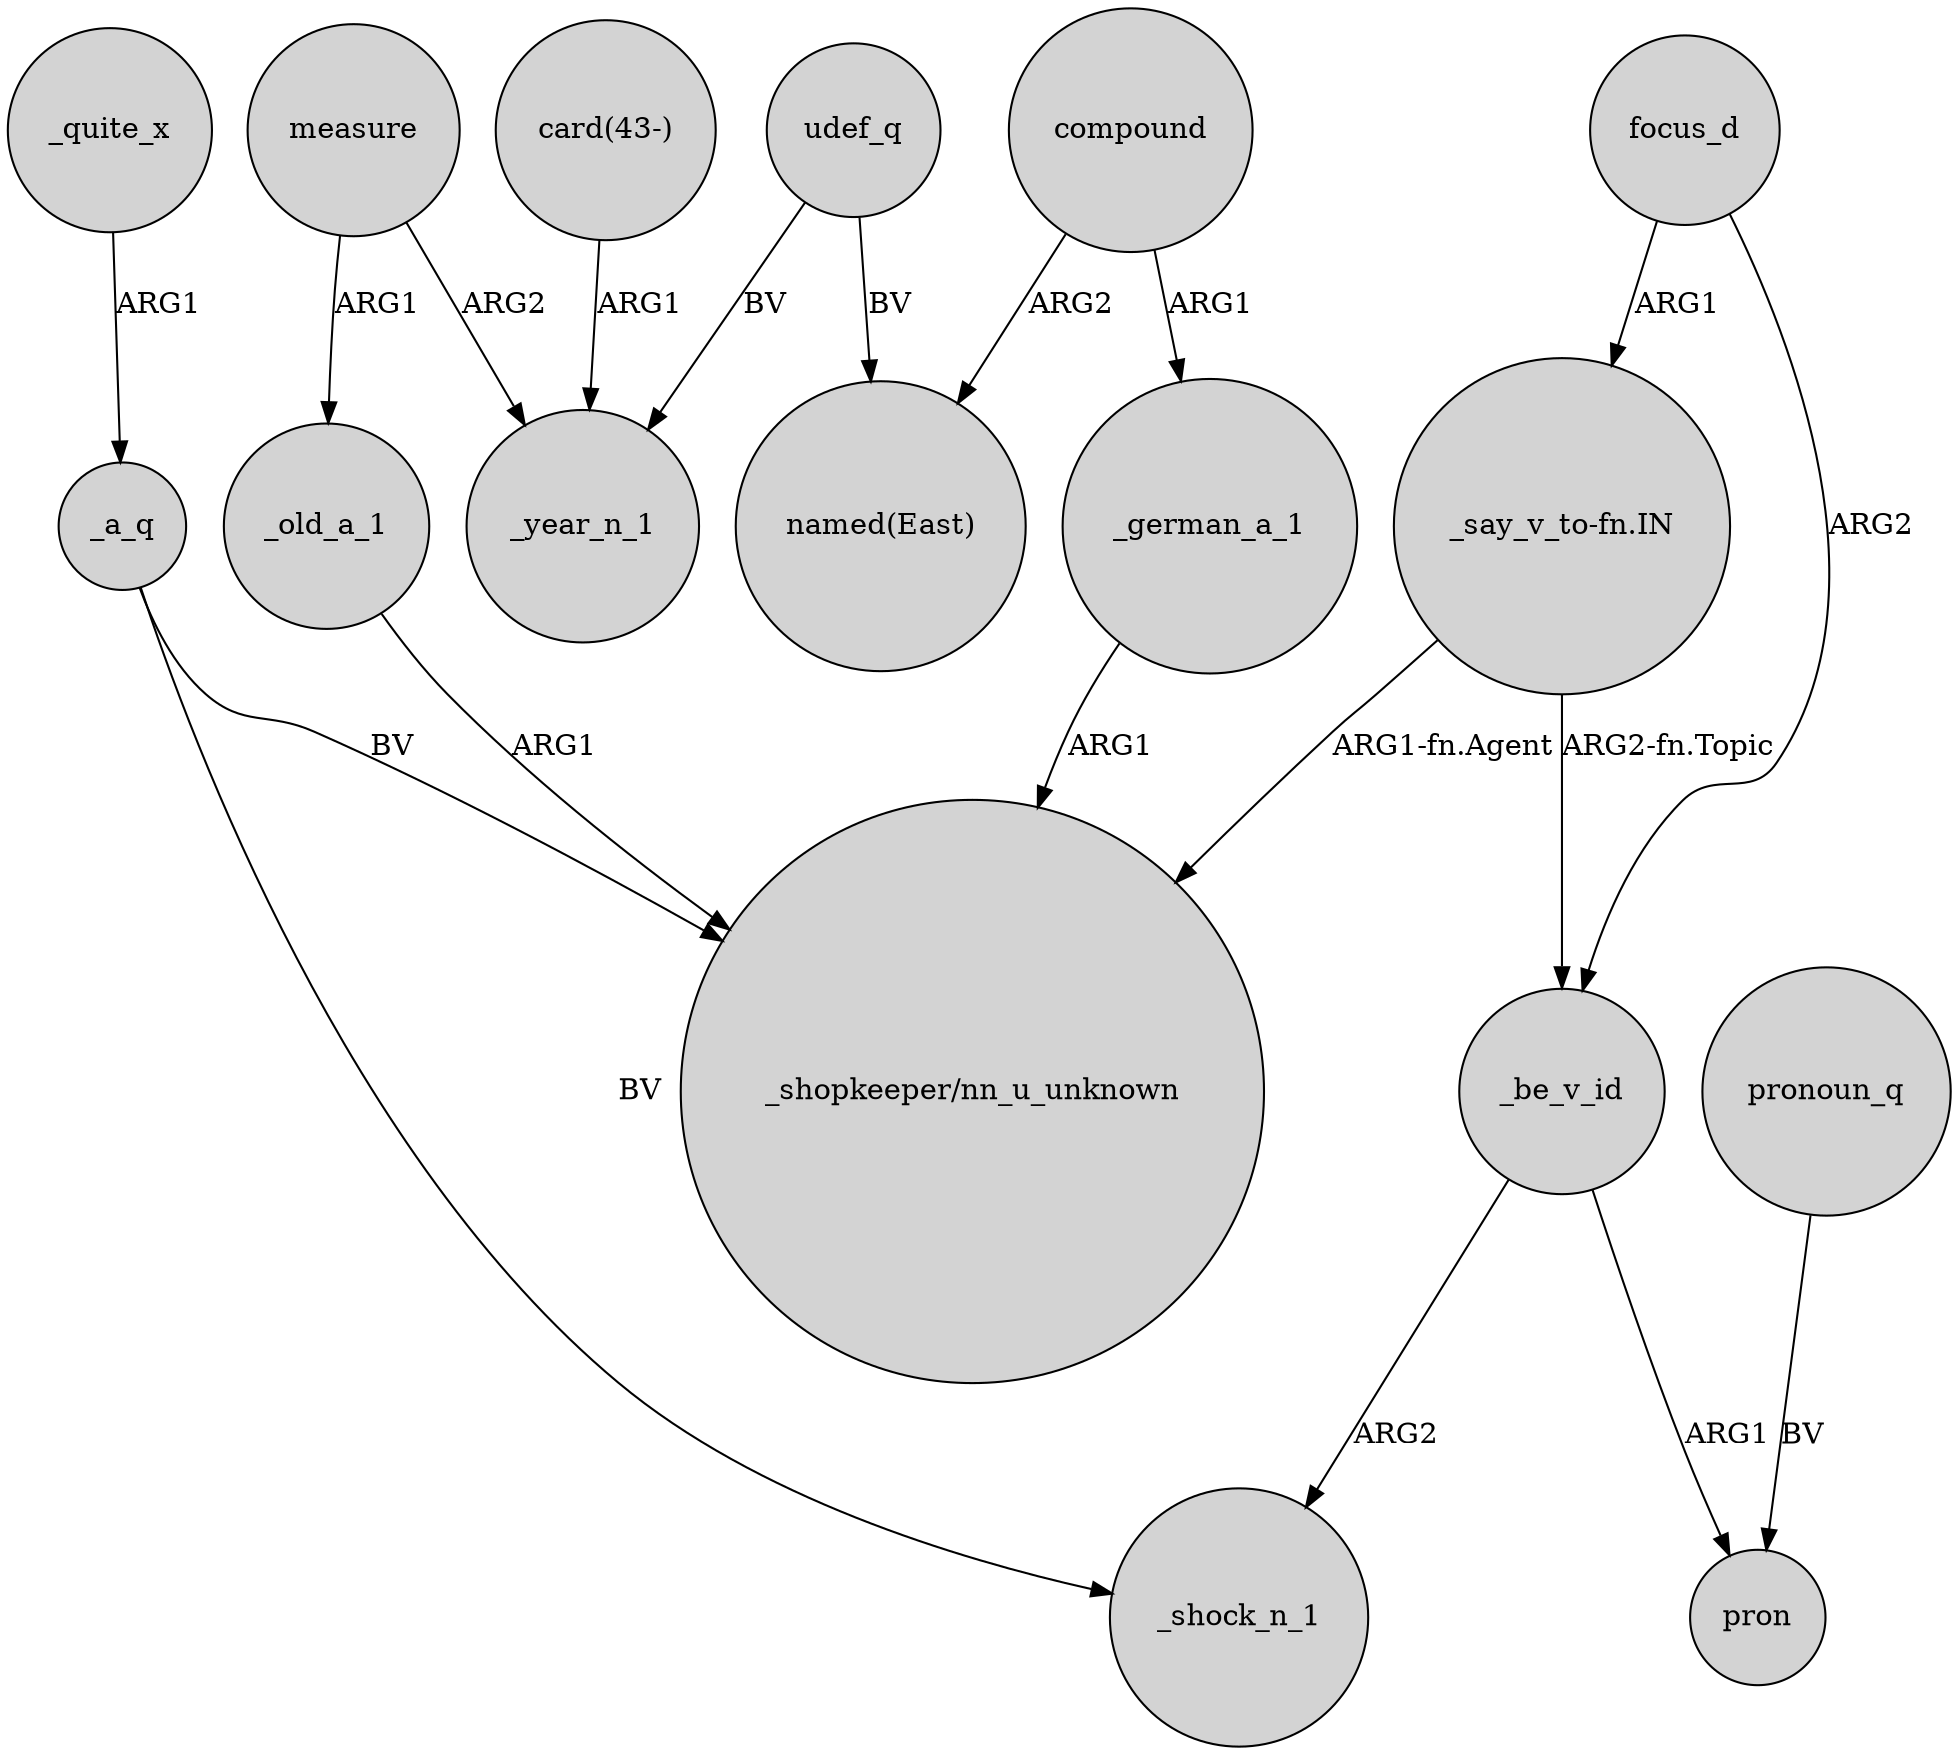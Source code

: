 digraph {
	node [shape=circle style=filled]
	focus_d -> _be_v_id [label=ARG2]
	_be_v_id -> _shock_n_1 [label=ARG2]
	measure -> _year_n_1 [label=ARG2]
	_a_q -> _shock_n_1 [label=BV]
	"card(43-)" -> _year_n_1 [label=ARG1]
	_quite_x -> _a_q [label=ARG1]
	"_say_v_to-fn.IN" -> "_shopkeeper/nn_u_unknown" [label="ARG1-fn.Agent"]
	udef_q -> "named(East)" [label=BV]
	_be_v_id -> pron [label=ARG1]
	"_say_v_to-fn.IN" -> _be_v_id [label="ARG2-fn.Topic"]
	measure -> _old_a_1 [label=ARG1]
	_old_a_1 -> "_shopkeeper/nn_u_unknown" [label=ARG1]
	pronoun_q -> pron [label=BV]
	_a_q -> "_shopkeeper/nn_u_unknown" [label=BV]
	_german_a_1 -> "_shopkeeper/nn_u_unknown" [label=ARG1]
	udef_q -> _year_n_1 [label=BV]
	compound -> "named(East)" [label=ARG2]
	focus_d -> "_say_v_to-fn.IN" [label=ARG1]
	compound -> _german_a_1 [label=ARG1]
}
